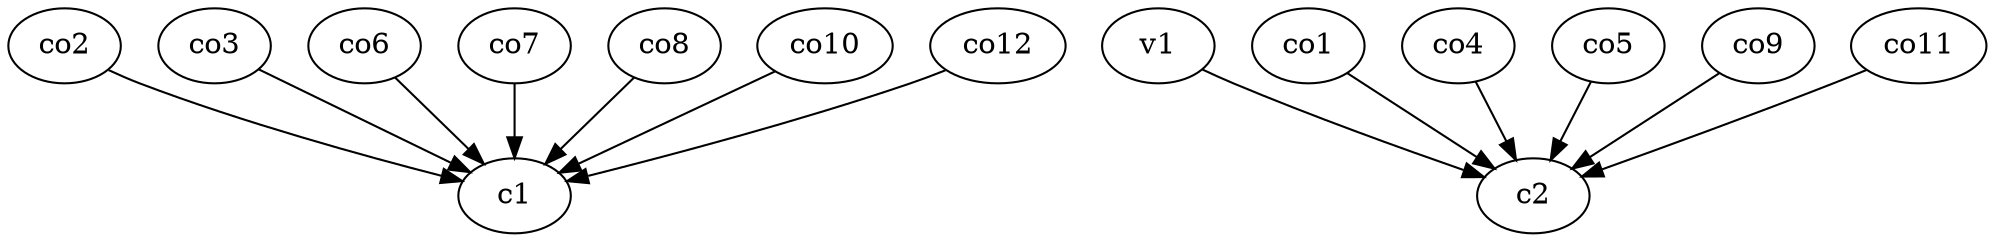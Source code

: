 strict digraph  {
c1;
c2;
v1;
co1;
co2;
co3;
co4;
co5;
co6;
co7;
co8;
co9;
co10;
co11;
co12;
v1 -> c2  [weight=1];
co1 -> c2  [weight=1];
co2 -> c1  [weight=1];
co3 -> c1  [weight=1];
co4 -> c2  [weight=1];
co5 -> c2  [weight=1];
co6 -> c1  [weight=1];
co7 -> c1  [weight=1];
co8 -> c1  [weight=1];
co9 -> c2  [weight=1];
co10 -> c1  [weight=1];
co11 -> c2  [weight=1];
co12 -> c1  [weight=1];
}
